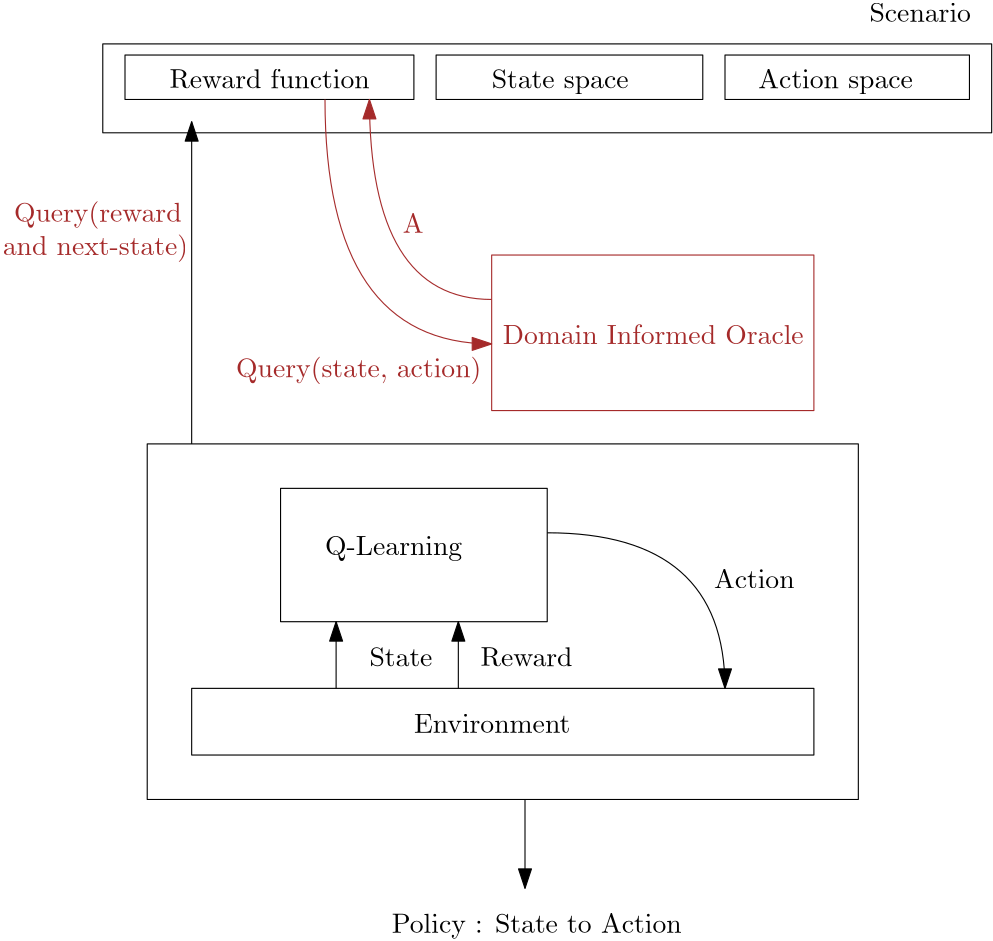 <?xml version="1.0"?>
<!DOCTYPE ipe SYSTEM "ipe.dtd">
<ipe version="70218" creator="Ipe 7.2.24">
<info created="D:20211208233405" modified="D:20220307104018"/>
<ipestyle name="basic">
<symbol name="arrow/arc(spx)">
<path stroke="sym-stroke" fill="sym-stroke" pen="sym-pen">
0 0 m
-1 0.333 l
-1 -0.333 l
h
</path>
</symbol>
<symbol name="arrow/farc(spx)">
<path stroke="sym-stroke" fill="white" pen="sym-pen">
0 0 m
-1 0.333 l
-1 -0.333 l
h
</path>
</symbol>
<symbol name="arrow/ptarc(spx)">
<path stroke="sym-stroke" fill="sym-stroke" pen="sym-pen">
0 0 m
-1 0.333 l
-0.8 0 l
-1 -0.333 l
h
</path>
</symbol>
<symbol name="arrow/fptarc(spx)">
<path stroke="sym-stroke" fill="white" pen="sym-pen">
0 0 m
-1 0.333 l
-0.8 0 l
-1 -0.333 l
h
</path>
</symbol>
<symbol name="mark/circle(sx)" transformations="translations">
<path fill="sym-stroke">
0.6 0 0 0.6 0 0 e
0.4 0 0 0.4 0 0 e
</path>
</symbol>
<symbol name="mark/disk(sx)" transformations="translations">
<path fill="sym-stroke">
0.6 0 0 0.6 0 0 e
</path>
</symbol>
<symbol name="mark/fdisk(sfx)" transformations="translations">
<group>
<path fill="sym-fill">
0.5 0 0 0.5 0 0 e
</path>
<path fill="sym-stroke" fillrule="eofill">
0.6 0 0 0.6 0 0 e
0.4 0 0 0.4 0 0 e
</path>
</group>
</symbol>
<symbol name="mark/box(sx)" transformations="translations">
<path fill="sym-stroke" fillrule="eofill">
-0.6 -0.6 m
0.6 -0.6 l
0.6 0.6 l
-0.6 0.6 l
h
-0.4 -0.4 m
0.4 -0.4 l
0.4 0.4 l
-0.4 0.4 l
h
</path>
</symbol>
<symbol name="mark/square(sx)" transformations="translations">
<path fill="sym-stroke">
-0.6 -0.6 m
0.6 -0.6 l
0.6 0.6 l
-0.6 0.6 l
h
</path>
</symbol>
<symbol name="mark/fsquare(sfx)" transformations="translations">
<group>
<path fill="sym-fill">
-0.5 -0.5 m
0.5 -0.5 l
0.5 0.5 l
-0.5 0.5 l
h
</path>
<path fill="sym-stroke" fillrule="eofill">
-0.6 -0.6 m
0.6 -0.6 l
0.6 0.6 l
-0.6 0.6 l
h
-0.4 -0.4 m
0.4 -0.4 l
0.4 0.4 l
-0.4 0.4 l
h
</path>
</group>
</symbol>
<symbol name="mark/cross(sx)" transformations="translations">
<group>
<path fill="sym-stroke">
-0.43 -0.57 m
0.57 0.43 l
0.43 0.57 l
-0.57 -0.43 l
h
</path>
<path fill="sym-stroke">
-0.43 0.57 m
0.57 -0.43 l
0.43 -0.57 l
-0.57 0.43 l
h
</path>
</group>
</symbol>
<symbol name="arrow/fnormal(spx)">
<path stroke="sym-stroke" fill="white" pen="sym-pen">
0 0 m
-1 0.333 l
-1 -0.333 l
h
</path>
</symbol>
<symbol name="arrow/pointed(spx)">
<path stroke="sym-stroke" fill="sym-stroke" pen="sym-pen">
0 0 m
-1 0.333 l
-0.8 0 l
-1 -0.333 l
h
</path>
</symbol>
<symbol name="arrow/fpointed(spx)">
<path stroke="sym-stroke" fill="white" pen="sym-pen">
0 0 m
-1 0.333 l
-0.8 0 l
-1 -0.333 l
h
</path>
</symbol>
<symbol name="arrow/linear(spx)">
<path stroke="sym-stroke" pen="sym-pen">
-1 0.333 m
0 0 l
-1 -0.333 l
</path>
</symbol>
<symbol name="arrow/fdouble(spx)">
<path stroke="sym-stroke" fill="white" pen="sym-pen">
0 0 m
-1 0.333 l
-1 -0.333 l
h
-1 0 m
-2 0.333 l
-2 -0.333 l
h
</path>
</symbol>
<symbol name="arrow/double(spx)">
<path stroke="sym-stroke" fill="sym-stroke" pen="sym-pen">
0 0 m
-1 0.333 l
-1 -0.333 l
h
-1 0 m
-2 0.333 l
-2 -0.333 l
h
</path>
</symbol>
<symbol name="arrow/mid-normal(spx)">
<path stroke="sym-stroke" fill="sym-stroke" pen="sym-pen">
0.5 0 m
-0.5 0.333 l
-0.5 -0.333 l
h
</path>
</symbol>
<symbol name="arrow/mid-fnormal(spx)">
<path stroke="sym-stroke" fill="white" pen="sym-pen">
0.5 0 m
-0.5 0.333 l
-0.5 -0.333 l
h
</path>
</symbol>
<symbol name="arrow/mid-pointed(spx)">
<path stroke="sym-stroke" fill="sym-stroke" pen="sym-pen">
0.5 0 m
-0.5 0.333 l
-0.3 0 l
-0.5 -0.333 l
h
</path>
</symbol>
<symbol name="arrow/mid-fpointed(spx)">
<path stroke="sym-stroke" fill="white" pen="sym-pen">
0.5 0 m
-0.5 0.333 l
-0.3 0 l
-0.5 -0.333 l
h
</path>
</symbol>
<symbol name="arrow/mid-double(spx)">
<path stroke="sym-stroke" fill="sym-stroke" pen="sym-pen">
1 0 m
0 0.333 l
0 -0.333 l
h
0 0 m
-1 0.333 l
-1 -0.333 l
h
</path>
</symbol>
<symbol name="arrow/mid-fdouble(spx)">
<path stroke="sym-stroke" fill="white" pen="sym-pen">
1 0 m
0 0.333 l
0 -0.333 l
h
0 0 m
-1 0.333 l
-1 -0.333 l
h
</path>
</symbol>
<anglesize name="22.5 deg" value="22.5"/>
<anglesize name="30 deg" value="30"/>
<anglesize name="45 deg" value="45"/>
<anglesize name="60 deg" value="60"/>
<anglesize name="90 deg" value="90"/>
<arrowsize name="large" value="10"/>
<arrowsize name="small" value="5"/>
<arrowsize name="tiny" value="3"/>
<color name="blue" value="0 0 1"/>
<color name="brown" value="0.647 0.165 0.165"/>
<color name="darkblue" value="0 0 0.545"/>
<color name="darkcyan" value="0 0.545 0.545"/>
<color name="darkgray" value="0.663"/>
<color name="darkgreen" value="0 0.392 0"/>
<color name="darkmagenta" value="0.545 0 0.545"/>
<color name="darkorange" value="1 0.549 0"/>
<color name="darkred" value="0.545 0 0"/>
<color name="gold" value="1 0.843 0"/>
<color name="gray" value="0.745"/>
<color name="green" value="0 1 0"/>
<color name="lightblue" value="0.678 0.847 0.902"/>
<color name="lightcyan" value="0.878 1 1"/>
<color name="lightgray" value="0.827"/>
<color name="lightgreen" value="0.565 0.933 0.565"/>
<color name="lightyellow" value="1 1 0.878"/>
<color name="navy" value="0 0 0.502"/>
<color name="orange" value="1 0.647 0"/>
<color name="pink" value="1 0.753 0.796"/>
<color name="purple" value="0.627 0.125 0.941"/>
<color name="red" value="1 0 0"/>
<color name="seagreen" value="0.18 0.545 0.341"/>
<color name="turquoise" value="0.251 0.878 0.816"/>
<color name="violet" value="0.933 0.51 0.933"/>
<color name="yellow" value="1 1 0"/>
<dashstyle name="dash dot dotted" value="[4 2 1 2 1 2] 0"/>
<dashstyle name="dash dotted" value="[4 2 1 2] 0"/>
<dashstyle name="dashed" value="[4] 0"/>
<dashstyle name="dotted" value="[1 3] 0"/>
<gridsize name="10 pts (~3.5 mm)" value="10"/>
<gridsize name="14 pts (~5 mm)" value="14"/>
<gridsize name="16 pts (~6 mm)" value="16"/>
<gridsize name="20 pts (~7 mm)" value="20"/>
<gridsize name="28 pts (~10 mm)" value="28"/>
<gridsize name="32 pts (~12 mm)" value="32"/>
<gridsize name="4 pts" value="4"/>
<gridsize name="56 pts (~20 mm)" value="56"/>
<gridsize name="8 pts (~3 mm)" value="8"/>
<opacity name="10%" value="0.1"/>
<opacity name="30%" value="0.3"/>
<opacity name="50%" value="0.5"/>
<opacity name="75%" value="0.75"/>
<pen name="fat" value="1.2"/>
<pen name="heavier" value="0.8"/>
<pen name="ultrafat" value="2"/>
<symbolsize name="large" value="5"/>
<symbolsize name="small" value="2"/>
<symbolsize name="tiny" value="1.1"/>
<textsize name="Huge" value="\Huge"/>
<textsize name="LARGE" value="\LARGE"/>
<textsize name="Large" value="\Large"/>
<textsize name="footnote" value="\footnotesize"/>
<textsize name="huge" value="\huge"/>
<textsize name="large" value="\large"/>
<textsize name="small" value="\small"/>
<textsize name="tiny" value="\tiny"/>
<textstyle name="center" begin="\begin{center}" end="\end{center}"/>
<textstyle name="item" begin="\begin{itemize}\item{}" end="\end{itemize}"/>
<textstyle name="itemize" begin="\begin{itemize}" end="\end{itemize}"/>
<tiling name="falling" angle="-60" step="4" width="1"/>
<tiling name="rising" angle="30" step="4" width="1"/>
</ipestyle>
<page>
<layer name="alpha"/>
<view layers="alpha" active="alpha"/>
<path layer="alpha" matrix="1 0 0 1 0 -4" stroke="black">
128 784 m
128 752 l
448 752 l
448 784 l
h
</path>
<path stroke="black">
136 776 m
136 760 l
240 760 l
240 776 l
h
</path>
<path stroke="black">
352 776 m
352 760 l
440 760 l
440 776 l
h
</path>
<path matrix="1 0 0 1 0 -68" stroke="black">
160 616 m
160 592 l
384 592 l
384 616 l
h
</path>
<text matrix="1 0 0 1 56 -68" transformations="translations" pos="184 600" stroke="black" type="label" width="59.665" height="6.808" depth="0" valign="baseline">Environment </text>
<text matrix="1 0 0 1 52 -4" transformations="translations" pos="352 792" stroke="black" type="label" width="39.878" height="6.808" depth="0" valign="baseline">Scenario
</text>
<text matrix="1 0 0 1 24 -76" transformations="translations" pos="208 536" stroke="black" type="label" width="104.47" height="6.926" depth="1.93" valign="baseline">Policy : State to Action</text>
<text matrix="1 0 0 1 8 -4" transformations="translations" pos="144 768" stroke="black" type="label" width="75.439" height="6.918" depth="0" valign="baseline">Reward function
</text>
<text matrix="1 0 0 1 4 -4" transformations="translations" pos="264 768" stroke="black" type="label" width="49.315" height="6.815" depth="1.93" valign="baseline">State space</text>
<text matrix="1 0 0 1 4 -4" transformations="translations" pos="360 768" stroke="black" type="label" width="59.001" height="6.815" depth="1.93" valign="baseline">Action space
</text>
<path matrix="1 0 0 1 0 -68" stroke="black" rarrow="normal/normal">
280 544 m
280 576 l
</path>
<path matrix="1 0 0 1 -128 -68" stroke="black">
320 688 m
320 640 l
416 640 l
416 688 l
h
</path>
<path matrix="1 0 0 1 -80 -68" stroke="black" rarrow="normal/normal">
336 640 m
336 616 l
</path>
<text matrix="1 0 0 1 -128 -68" transformations="translations" pos="336 664" stroke="black" type="label" width="49.426" height="6.815" depth="1.93" valign="baseline">Q-Learning</text>
<text matrix="1 0 0 1 -80 -68" transformations="translations" pos="344 624" stroke="black" type="label" width="33.098" height="6.918" depth="0" valign="baseline">Reward</text>
<text matrix="1 0 0 1 -52 -16" transformations="translations" pos="400 600" stroke="black" type="label" width="29.058" height="6.808" depth="0" valign="baseline">Action</text>
<text matrix="1 0 0 1 0 -68" transformations="translations" pos="224 624" stroke="black" type="label" width="22.693" height="6.808" depth="0" valign="baseline">State</text>
<path matrix="1 0 0 1 0 -68" stroke="black" rarrow="normal/normal">
212 640 m
212 616 l
</path>
<path matrix="1 0 0 1 0 -68" stroke="black" rarrow="normal/normal">
352 616 m
352 672
288 672 c
</path>
<path matrix="1 0 0 1 0 -68" stroke="black">
144 704 m
144 576 l
400 576 l
400 704 l
h
</path>
<text matrix="1 0 0 1 -172 -16" transformations="translations" pos="444 688" stroke="brown" type="label" width="108.399" height="6.918" depth="0" valign="baseline">Domain Informed Oracle</text>
<path matrix="1 0 0 1 -148 0" stroke="brown">
416 704 m
416 648 l
532 648 l
532 704 l
h
</path>
<text matrix="1 0 0 1 -124 -76" transformations="translations" pos="300 736" stroke="brown" type="label" width="88.363" height="7.473" depth="2.49" valign="baseline">Query(state, action)</text>
<path stroke="black" rarrow="normal/normal">
160 752 m
160 636 l
</path>
<path stroke="brown" rarrow="normal/normal">
268 672 m
208 672
208 760 c
</path>
<path stroke="brown" rarrow="normal/normal">
224 760 m
224 688
268 688 c
</path>
<text matrix="1 0 0 1 -4 -8" transformations="translations" pos="240 720" stroke="brown" type="label" width="7.472" height="6.808" depth="0" valign="baseline">A</text>
<text matrix="1 0 0 1 12 24" transformations="translations" pos="84 692" stroke="brown" type="label" width="60.412" height="7.473" depth="2.49" valign="baseline">Query(reward</text>
<text matrix="1 0 0 1 8 24" transformations="translations" pos="84 680" stroke="brown" type="label" width="66.75" height="7.473" depth="2.49" valign="baseline">and next-state)</text>
<path stroke="black">
248 776 m
248 760 l
344 760 l
344 776 l
h
</path>
</page>
</ipe>
